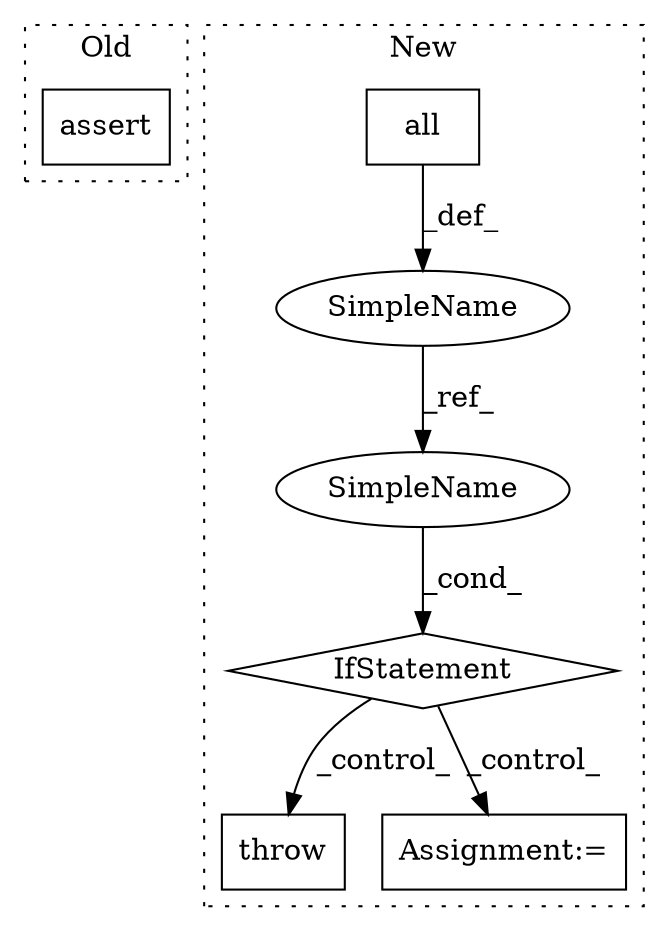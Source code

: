 digraph G {
subgraph cluster0 {
1 [label="assert" a="6" s="573" l="7" shape="box"];
label = "Old";
style="dotted";
}
subgraph cluster1 {
2 [label="all" a="32" s="553,696" l="13,-3" shape="box"];
3 [label="throw" a="53" s="946" l="6" shape="box"];
4 [label="IfStatement" a="25" s="699,712" l="4,2" shape="diamond"];
5 [label="SimpleName" a="42" s="543" l="9" shape="ellipse"];
6 [label="Assignment:=" a="7" s="1051" l="1" shape="box"];
7 [label="SimpleName" a="42" s="703" l="9" shape="ellipse"];
label = "New";
style="dotted";
}
2 -> 5 [label="_def_"];
4 -> 3 [label="_control_"];
4 -> 6 [label="_control_"];
5 -> 7 [label="_ref_"];
7 -> 4 [label="_cond_"];
}